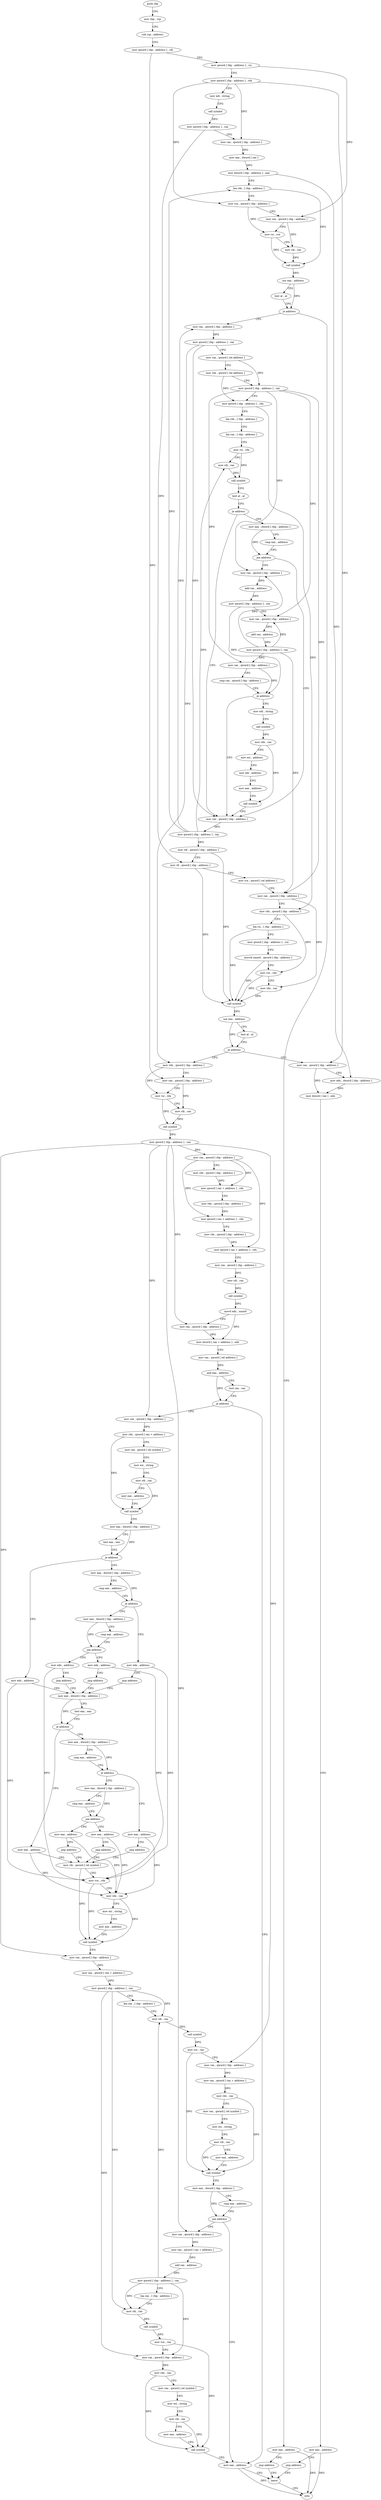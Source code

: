 digraph "func" {
"4273839" [label = "push rbp" ]
"4273840" [label = "mov rbp , rsp" ]
"4273843" [label = "sub rsp , address" ]
"4273850" [label = "mov qword [ rbp - address ] , rdi" ]
"4273854" [label = "mov qword [ rbp - address ] , rsi" ]
"4273858" [label = "mov qword [ rbp - address ] , rdx" ]
"4273865" [label = "mov edi , string" ]
"4273870" [label = "call symbol" ]
"4273875" [label = "mov qword [ rbp - address ] , rax" ]
"4273879" [label = "mov rax , qword [ rbp - address ]" ]
"4273886" [label = "mov eax , dword [ rax ]" ]
"4273888" [label = "mov dword [ rbp - address ] , eax" ]
"4273891" [label = "lea rdx , [ rbp - address ]" ]
"4273895" [label = "mov rcx , qword [ rbp - address ]" ]
"4273902" [label = "mov rax , qword [ rbp - address ]" ]
"4273906" [label = "mov rsi , rcx" ]
"4273909" [label = "mov rdi , rax" ]
"4273912" [label = "call symbol" ]
"4273917" [label = "xor eax , address" ]
"4273920" [label = "test al , al" ]
"4273922" [label = "je address" ]
"4273934" [label = "mov rax , qword [ rbp - address ]" ]
"4273924" [label = "mov eax , address" ]
"4273938" [label = "mov qword [ rbp - address ] , rax" ]
"4273942" [label = "mov rax , qword [ rel address ]" ]
"4273949" [label = "mov rdx , qword [ rel address ]" ]
"4273956" [label = "mov qword [ rbp - address ] , rax" ]
"4273960" [label = "mov qword [ rbp - address ] , rdx" ]
"4273964" [label = "lea rdx , [ rbp - address ]" ]
"4273968" [label = "lea rax , [ rbp - address ]" ]
"4273972" [label = "mov rsi , rdx" ]
"4273975" [label = "mov rdi , rax" ]
"4273978" [label = "call symbol" ]
"4273983" [label = "test al , al" ]
"4273985" [label = "je address" ]
"4274066" [label = "mov rax , qword [ rbp - address ]" ]
"4273987" [label = "mov eax , dword [ rbp - address ]" ]
"4273929" [label = "jmp address" ]
"4274549" [label = "leave" ]
"4274070" [label = "mov qword [ rbp - address ] , rax" ]
"4274074" [label = "mov rdi , qword [ rbp - address ]" ]
"4274078" [label = "mov r8 , qword [ rbp - address ]" ]
"4274082" [label = "mov rcx , qword [ rel address ]" ]
"4274089" [label = "mov rax , qword [ rbp - address ]" ]
"4274093" [label = "mov rdx , qword [ rbp - address ]" ]
"4274097" [label = "lea rsi , [ rbp - address ]" ]
"4274101" [label = "mov qword [ rbp - address ] , rcx" ]
"4274108" [label = "movsd xmm0 , qword [ rbp - address ]" ]
"4274116" [label = "mov rcx , rdx" ]
"4274119" [label = "mov rdx , rax" ]
"4274122" [label = "call symbol" ]
"4274127" [label = "xor eax , address" ]
"4274130" [label = "test al , al" ]
"4274132" [label = "je address" ]
"4274156" [label = "mov rdx , qword [ rbp - address ]" ]
"4274134" [label = "mov rax , qword [ rbp - address ]" ]
"4273990" [label = "cmp eax , address" ]
"4273993" [label = "jne address" ]
"4273995" [label = "mov rax , qword [ rbp - address ]" ]
"4274550" [label = "retn" ]
"4274160" [label = "mov rax , qword [ rbp - address ]" ]
"4274164" [label = "mov rsi , rdx" ]
"4274167" [label = "mov rdi , rax" ]
"4274170" [label = "call symbol" ]
"4274175" [label = "mov qword [ rbp - address ] , rax" ]
"4274179" [label = "mov rax , qword [ rbp - address ]" ]
"4274183" [label = "mov rdx , qword [ rbp - address ]" ]
"4274187" [label = "mov qword [ rax + address ] , rdx" ]
"4274191" [label = "mov rdx , qword [ rbp - address ]" ]
"4274195" [label = "mov qword [ rax + address ] , rdx" ]
"4274199" [label = "mov rdx , qword [ rbp - address ]" ]
"4274203" [label = "mov qword [ rax + address ] , rdx" ]
"4274207" [label = "mov rax , qword [ rbp - address ]" ]
"4274211" [label = "mov rdi , rax" ]
"4274214" [label = "call symbol" ]
"4274219" [label = "movd edx , xmm0" ]
"4274223" [label = "mov rax , qword [ rbp - address ]" ]
"4274227" [label = "mov dword [ rax + address ] , edx" ]
"4274230" [label = "mov rax , qword [ rel address ]" ]
"4274237" [label = "and eax , address" ]
"4274240" [label = "test rax , rax" ]
"4274243" [label = "je address" ]
"4274544" [label = "mov eax , address" ]
"4274249" [label = "mov rax , qword [ rbp - address ]" ]
"4274141" [label = "mov edx , dword [ rbp - address ]" ]
"4274144" [label = "mov dword [ rax ] , edx" ]
"4274146" [label = "mov eax , address" ]
"4274151" [label = "jmp address" ]
"4273999" [label = "add rax , address" ]
"4274005" [label = "mov qword [ rbp - address ] , rax" ]
"4274009" [label = "mov rax , qword [ rbp - address ]" ]
"4274013" [label = "add rax , address" ]
"4274019" [label = "mov qword [ rbp - address ] , rax" ]
"4274023" [label = "mov rax , qword [ rbp - address ]" ]
"4274027" [label = "cmp rax , qword [ rbp - address ]" ]
"4274031" [label = "je address" ]
"4274033" [label = "mov edi , string" ]
"4274253" [label = "mov rdx , qword [ rax + address ]" ]
"4274257" [label = "mov rax , qword [ rel symbol ]" ]
"4274264" [label = "mov esi , string" ]
"4274269" [label = "mov rdi , rax" ]
"4274272" [label = "mov eax , address" ]
"4274277" [label = "call symbol" ]
"4274282" [label = "mov eax , dword [ rbp - address ]" ]
"4274285" [label = "test eax , eax" ]
"4274287" [label = "je address" ]
"4274326" [label = "mov edx , address" ]
"4274289" [label = "mov eax , dword [ rbp - address ]" ]
"4274038" [label = "call symbol" ]
"4274043" [label = "mov rdx , rax" ]
"4274046" [label = "mov esi , address" ]
"4274051" [label = "mov edi , address" ]
"4274056" [label = "mov eax , address" ]
"4274061" [label = "call symbol" ]
"4274331" [label = "mov eax , dword [ rbp - address ]" ]
"4274292" [label = "cmp eax , address" ]
"4274295" [label = "je address" ]
"4274319" [label = "mov edx , address" ]
"4274297" [label = "mov eax , dword [ rbp - address ]" ]
"4274375" [label = "mov eax , address" ]
"4274380" [label = "mov rdi , qword [ rel symbol ]" ]
"4274338" [label = "mov eax , dword [ rbp - address ]" ]
"4274341" [label = "cmp eax , address" ]
"4274344" [label = "je address" ]
"4274368" [label = "mov eax , address" ]
"4274346" [label = "mov eax , dword [ rbp - address ]" ]
"4274324" [label = "jmp address" ]
"4274300" [label = "cmp eax , address" ]
"4274303" [label = "jne address" ]
"4274312" [label = "mov edx , address" ]
"4274305" [label = "mov edx , address" ]
"4274479" [label = "mov rax , qword [ rbp - address ]" ]
"4274483" [label = "mov rax , qword [ rax + address ]" ]
"4274487" [label = "add rax , address" ]
"4274493" [label = "mov qword [ rbp - address ] , rax" ]
"4274497" [label = "lea rax , [ rbp - address ]" ]
"4274501" [label = "mov rdi , rax" ]
"4274504" [label = "call symbol" ]
"4274509" [label = "mov rcx , rax" ]
"4274512" [label = "mov rax , qword [ rbp - address ]" ]
"4274516" [label = "mov rdx , rax" ]
"4274519" [label = "mov rax , qword [ rel symbol ]" ]
"4274526" [label = "mov esi , string" ]
"4274531" [label = "mov rdi , rax" ]
"4274534" [label = "mov eax , address" ]
"4274539" [label = "call symbol" ]
"4274373" [label = "jmp address" ]
"4274349" [label = "cmp eax , address" ]
"4274352" [label = "jne address" ]
"4274361" [label = "mov eax , address" ]
"4274354" [label = "mov eax , address" ]
"4274334" [label = "test eax , eax" ]
"4274336" [label = "je address" ]
"4274317" [label = "jmp address" ]
"4274310" [label = "jmp address" ]
"4274387" [label = "mov rcx , rdx" ]
"4274390" [label = "mov rdx , rax" ]
"4274393" [label = "mov esi , string" ]
"4274398" [label = "mov eax , address" ]
"4274403" [label = "call symbol" ]
"4274408" [label = "mov rax , qword [ rbp - address ]" ]
"4274412" [label = "mov rax , qword [ rax + address ]" ]
"4274416" [label = "mov qword [ rbp - address ] , rax" ]
"4274420" [label = "lea rax , [ rbp - address ]" ]
"4274424" [label = "mov rdi , rax" ]
"4274427" [label = "call symbol" ]
"4274432" [label = "mov rcx , rax" ]
"4274435" [label = "mov rax , qword [ rbp - address ]" ]
"4274439" [label = "mov rax , qword [ rax + address ]" ]
"4274443" [label = "mov rdx , rax" ]
"4274446" [label = "mov rax , qword [ rel symbol ]" ]
"4274453" [label = "mov esi , string" ]
"4274458" [label = "mov rdi , rax" ]
"4274461" [label = "mov eax , address" ]
"4274466" [label = "call symbol" ]
"4274471" [label = "mov eax , dword [ rbp - address ]" ]
"4274474" [label = "cmp eax , address" ]
"4274477" [label = "jne address" ]
"4274366" [label = "jmp address" ]
"4274359" [label = "jmp address" ]
"4273839" -> "4273840" [ label = "CFG" ]
"4273840" -> "4273843" [ label = "CFG" ]
"4273843" -> "4273850" [ label = "CFG" ]
"4273850" -> "4273854" [ label = "CFG" ]
"4273850" -> "4274160" [ label = "DFG" ]
"4273854" -> "4273858" [ label = "CFG" ]
"4273854" -> "4273902" [ label = "DFG" ]
"4273858" -> "4273865" [ label = "CFG" ]
"4273858" -> "4273879" [ label = "DFG" ]
"4273858" -> "4273895" [ label = "DFG" ]
"4273858" -> "4274134" [ label = "DFG" ]
"4273865" -> "4273870" [ label = "CFG" ]
"4273870" -> "4273875" [ label = "DFG" ]
"4273875" -> "4273879" [ label = "CFG" ]
"4273875" -> "4274078" [ label = "DFG" ]
"4273879" -> "4273886" [ label = "DFG" ]
"4273886" -> "4273888" [ label = "DFG" ]
"4273888" -> "4273891" [ label = "CFG" ]
"4273888" -> "4274141" [ label = "DFG" ]
"4273891" -> "4273895" [ label = "CFG" ]
"4273891" -> "4273912" [ label = "DFG" ]
"4273895" -> "4273902" [ label = "CFG" ]
"4273895" -> "4273906" [ label = "DFG" ]
"4273902" -> "4273906" [ label = "CFG" ]
"4273902" -> "4273909" [ label = "DFG" ]
"4273906" -> "4273909" [ label = "CFG" ]
"4273906" -> "4273912" [ label = "DFG" ]
"4273909" -> "4273912" [ label = "DFG" ]
"4273912" -> "4273917" [ label = "DFG" ]
"4273917" -> "4273920" [ label = "CFG" ]
"4273917" -> "4273922" [ label = "DFG" ]
"4273920" -> "4273922" [ label = "CFG" ]
"4273922" -> "4273934" [ label = "CFG" ]
"4273922" -> "4273924" [ label = "CFG" ]
"4273934" -> "4273938" [ label = "DFG" ]
"4273924" -> "4273929" [ label = "CFG" ]
"4273924" -> "4274550" [ label = "DFG" ]
"4273938" -> "4273942" [ label = "CFG" ]
"4273938" -> "4274066" [ label = "DFG" ]
"4273938" -> "4274156" [ label = "DFG" ]
"4273942" -> "4273949" [ label = "CFG" ]
"4273942" -> "4273956" [ label = "DFG" ]
"4273949" -> "4273956" [ label = "CFG" ]
"4273949" -> "4273960" [ label = "DFG" ]
"4273956" -> "4273960" [ label = "CFG" ]
"4273956" -> "4274089" [ label = "DFG" ]
"4273956" -> "4273995" [ label = "DFG" ]
"4273956" -> "4274009" [ label = "DFG" ]
"4273956" -> "4274023" [ label = "DFG" ]
"4273960" -> "4273964" [ label = "CFG" ]
"4273960" -> "4274093" [ label = "DFG" ]
"4273964" -> "4273968" [ label = "CFG" ]
"4273968" -> "4273972" [ label = "CFG" ]
"4273972" -> "4273975" [ label = "CFG" ]
"4273972" -> "4273978" [ label = "DFG" ]
"4273975" -> "4273978" [ label = "DFG" ]
"4273978" -> "4273983" [ label = "CFG" ]
"4273983" -> "4273985" [ label = "CFG" ]
"4273985" -> "4274066" [ label = "CFG" ]
"4273985" -> "4273987" [ label = "CFG" ]
"4274066" -> "4274070" [ label = "DFG" ]
"4273987" -> "4273990" [ label = "CFG" ]
"4273987" -> "4273993" [ label = "DFG" ]
"4273929" -> "4274549" [ label = "CFG" ]
"4274549" -> "4274550" [ label = "CFG" ]
"4274070" -> "4274074" [ label = "DFG" ]
"4274070" -> "4273891" [ label = "DFG" ]
"4274070" -> "4273934" [ label = "DFG" ]
"4274070" -> "4273975" [ label = "DFG" ]
"4274074" -> "4274078" [ label = "CFG" ]
"4274074" -> "4274122" [ label = "DFG" ]
"4274078" -> "4274082" [ label = "CFG" ]
"4274078" -> "4274122" [ label = "DFG" ]
"4274082" -> "4274089" [ label = "CFG" ]
"4274089" -> "4274093" [ label = "CFG" ]
"4274089" -> "4274119" [ label = "DFG" ]
"4274093" -> "4274097" [ label = "CFG" ]
"4274093" -> "4274116" [ label = "DFG" ]
"4274097" -> "4274101" [ label = "CFG" ]
"4274097" -> "4274122" [ label = "DFG" ]
"4274101" -> "4274108" [ label = "CFG" ]
"4274108" -> "4274116" [ label = "CFG" ]
"4274108" -> "4274122" [ label = "DFG" ]
"4274116" -> "4274119" [ label = "CFG" ]
"4274116" -> "4274122" [ label = "DFG" ]
"4274119" -> "4274122" [ label = "DFG" ]
"4274122" -> "4274127" [ label = "DFG" ]
"4274127" -> "4274130" [ label = "CFG" ]
"4274127" -> "4274132" [ label = "DFG" ]
"4274130" -> "4274132" [ label = "CFG" ]
"4274132" -> "4274156" [ label = "CFG" ]
"4274132" -> "4274134" [ label = "CFG" ]
"4274156" -> "4274160" [ label = "CFG" ]
"4274156" -> "4274164" [ label = "DFG" ]
"4274134" -> "4274141" [ label = "CFG" ]
"4274134" -> "4274144" [ label = "DFG" ]
"4273990" -> "4273993" [ label = "CFG" ]
"4273993" -> "4274066" [ label = "CFG" ]
"4273993" -> "4273995" [ label = "CFG" ]
"4273995" -> "4273999" [ label = "DFG" ]
"4274160" -> "4274164" [ label = "CFG" ]
"4274160" -> "4274167" [ label = "DFG" ]
"4274164" -> "4274167" [ label = "CFG" ]
"4274164" -> "4274170" [ label = "DFG" ]
"4274167" -> "4274170" [ label = "DFG" ]
"4274170" -> "4274175" [ label = "DFG" ]
"4274175" -> "4274179" [ label = "DFG" ]
"4274175" -> "4274223" [ label = "DFG" ]
"4274175" -> "4274249" [ label = "DFG" ]
"4274175" -> "4274408" [ label = "DFG" ]
"4274175" -> "4274435" [ label = "DFG" ]
"4274175" -> "4274479" [ label = "DFG" ]
"4274179" -> "4274183" [ label = "CFG" ]
"4274179" -> "4274187" [ label = "DFG" ]
"4274179" -> "4274195" [ label = "DFG" ]
"4274179" -> "4274203" [ label = "DFG" ]
"4274183" -> "4274187" [ label = "DFG" ]
"4274187" -> "4274191" [ label = "CFG" ]
"4274191" -> "4274195" [ label = "DFG" ]
"4274195" -> "4274199" [ label = "CFG" ]
"4274199" -> "4274203" [ label = "DFG" ]
"4274203" -> "4274207" [ label = "CFG" ]
"4274207" -> "4274211" [ label = "DFG" ]
"4274211" -> "4274214" [ label = "DFG" ]
"4274214" -> "4274219" [ label = "DFG" ]
"4274219" -> "4274223" [ label = "CFG" ]
"4274219" -> "4274227" [ label = "DFG" ]
"4274223" -> "4274227" [ label = "DFG" ]
"4274227" -> "4274230" [ label = "CFG" ]
"4274230" -> "4274237" [ label = "DFG" ]
"4274237" -> "4274240" [ label = "CFG" ]
"4274237" -> "4274243" [ label = "DFG" ]
"4274240" -> "4274243" [ label = "CFG" ]
"4274243" -> "4274544" [ label = "CFG" ]
"4274243" -> "4274249" [ label = "CFG" ]
"4274544" -> "4274549" [ label = "CFG" ]
"4274544" -> "4274550" [ label = "DFG" ]
"4274249" -> "4274253" [ label = "DFG" ]
"4274141" -> "4274144" [ label = "DFG" ]
"4274144" -> "4274146" [ label = "CFG" ]
"4274146" -> "4274151" [ label = "CFG" ]
"4274146" -> "4274550" [ label = "DFG" ]
"4274151" -> "4274549" [ label = "CFG" ]
"4273999" -> "4274005" [ label = "DFG" ]
"4274005" -> "4274009" [ label = "CFG" ]
"4274005" -> "4274031" [ label = "DFG" ]
"4274009" -> "4274013" [ label = "DFG" ]
"4274013" -> "4274019" [ label = "DFG" ]
"4274019" -> "4274023" [ label = "DFG" ]
"4274019" -> "4274089" [ label = "DFG" ]
"4274019" -> "4273995" [ label = "DFG" ]
"4274019" -> "4274009" [ label = "DFG" ]
"4274023" -> "4274027" [ label = "CFG" ]
"4274023" -> "4274031" [ label = "DFG" ]
"4274027" -> "4274031" [ label = "CFG" ]
"4274031" -> "4274066" [ label = "CFG" ]
"4274031" -> "4274033" [ label = "CFG" ]
"4274033" -> "4274038" [ label = "CFG" ]
"4274253" -> "4274257" [ label = "CFG" ]
"4274253" -> "4274277" [ label = "DFG" ]
"4274257" -> "4274264" [ label = "CFG" ]
"4274264" -> "4274269" [ label = "CFG" ]
"4274269" -> "4274272" [ label = "CFG" ]
"4274269" -> "4274277" [ label = "DFG" ]
"4274272" -> "4274277" [ label = "CFG" ]
"4274277" -> "4274282" [ label = "CFG" ]
"4274282" -> "4274285" [ label = "CFG" ]
"4274282" -> "4274287" [ label = "DFG" ]
"4274285" -> "4274287" [ label = "CFG" ]
"4274287" -> "4274326" [ label = "CFG" ]
"4274287" -> "4274289" [ label = "CFG" ]
"4274326" -> "4274331" [ label = "CFG" ]
"4274326" -> "4274387" [ label = "DFG" ]
"4274289" -> "4274292" [ label = "CFG" ]
"4274289" -> "4274295" [ label = "DFG" ]
"4274038" -> "4274043" [ label = "DFG" ]
"4274043" -> "4274046" [ label = "CFG" ]
"4274043" -> "4274061" [ label = "DFG" ]
"4274046" -> "4274051" [ label = "CFG" ]
"4274051" -> "4274056" [ label = "CFG" ]
"4274056" -> "4274061" [ label = "CFG" ]
"4274061" -> "4274066" [ label = "CFG" ]
"4274331" -> "4274334" [ label = "CFG" ]
"4274331" -> "4274336" [ label = "DFG" ]
"4274292" -> "4274295" [ label = "CFG" ]
"4274295" -> "4274319" [ label = "CFG" ]
"4274295" -> "4274297" [ label = "CFG" ]
"4274319" -> "4274324" [ label = "CFG" ]
"4274319" -> "4274387" [ label = "DFG" ]
"4274297" -> "4274300" [ label = "CFG" ]
"4274297" -> "4274303" [ label = "DFG" ]
"4274375" -> "4274380" [ label = "CFG" ]
"4274375" -> "4274390" [ label = "DFG" ]
"4274380" -> "4274387" [ label = "CFG" ]
"4274380" -> "4274403" [ label = "DFG" ]
"4274338" -> "4274341" [ label = "CFG" ]
"4274338" -> "4274344" [ label = "DFG" ]
"4274341" -> "4274344" [ label = "CFG" ]
"4274344" -> "4274368" [ label = "CFG" ]
"4274344" -> "4274346" [ label = "CFG" ]
"4274368" -> "4274373" [ label = "CFG" ]
"4274368" -> "4274390" [ label = "DFG" ]
"4274346" -> "4274349" [ label = "CFG" ]
"4274346" -> "4274352" [ label = "DFG" ]
"4274324" -> "4274331" [ label = "CFG" ]
"4274300" -> "4274303" [ label = "CFG" ]
"4274303" -> "4274312" [ label = "CFG" ]
"4274303" -> "4274305" [ label = "CFG" ]
"4274312" -> "4274317" [ label = "CFG" ]
"4274312" -> "4274387" [ label = "DFG" ]
"4274305" -> "4274310" [ label = "CFG" ]
"4274305" -> "4274387" [ label = "DFG" ]
"4274479" -> "4274483" [ label = "DFG" ]
"4274483" -> "4274487" [ label = "DFG" ]
"4274487" -> "4274493" [ label = "DFG" ]
"4274493" -> "4274497" [ label = "CFG" ]
"4274493" -> "4274424" [ label = "DFG" ]
"4274493" -> "4274512" [ label = "DFG" ]
"4274493" -> "4274501" [ label = "DFG" ]
"4274497" -> "4274501" [ label = "CFG" ]
"4274501" -> "4274504" [ label = "DFG" ]
"4274504" -> "4274509" [ label = "DFG" ]
"4274509" -> "4274512" [ label = "CFG" ]
"4274509" -> "4274539" [ label = "DFG" ]
"4274512" -> "4274516" [ label = "DFG" ]
"4274516" -> "4274519" [ label = "CFG" ]
"4274516" -> "4274539" [ label = "DFG" ]
"4274519" -> "4274526" [ label = "CFG" ]
"4274526" -> "4274531" [ label = "CFG" ]
"4274531" -> "4274534" [ label = "CFG" ]
"4274531" -> "4274539" [ label = "DFG" ]
"4274534" -> "4274539" [ label = "CFG" ]
"4274539" -> "4274544" [ label = "CFG" ]
"4274373" -> "4274380" [ label = "CFG" ]
"4274349" -> "4274352" [ label = "CFG" ]
"4274352" -> "4274361" [ label = "CFG" ]
"4274352" -> "4274354" [ label = "CFG" ]
"4274361" -> "4274366" [ label = "CFG" ]
"4274361" -> "4274390" [ label = "DFG" ]
"4274354" -> "4274359" [ label = "CFG" ]
"4274354" -> "4274390" [ label = "DFG" ]
"4274334" -> "4274336" [ label = "CFG" ]
"4274336" -> "4274375" [ label = "CFG" ]
"4274336" -> "4274338" [ label = "CFG" ]
"4274317" -> "4274331" [ label = "CFG" ]
"4274310" -> "4274331" [ label = "CFG" ]
"4274387" -> "4274390" [ label = "CFG" ]
"4274387" -> "4274403" [ label = "DFG" ]
"4274390" -> "4274393" [ label = "CFG" ]
"4274390" -> "4274403" [ label = "DFG" ]
"4274393" -> "4274398" [ label = "CFG" ]
"4274398" -> "4274403" [ label = "CFG" ]
"4274403" -> "4274408" [ label = "CFG" ]
"4274408" -> "4274412" [ label = "DFG" ]
"4274412" -> "4274416" [ label = "DFG" ]
"4274416" -> "4274420" [ label = "CFG" ]
"4274416" -> "4274512" [ label = "DFG" ]
"4274416" -> "4274424" [ label = "DFG" ]
"4274416" -> "4274501" [ label = "DFG" ]
"4274420" -> "4274424" [ label = "CFG" ]
"4274424" -> "4274427" [ label = "DFG" ]
"4274427" -> "4274432" [ label = "DFG" ]
"4274432" -> "4274435" [ label = "CFG" ]
"4274432" -> "4274466" [ label = "DFG" ]
"4274435" -> "4274439" [ label = "DFG" ]
"4274439" -> "4274443" [ label = "DFG" ]
"4274443" -> "4274446" [ label = "CFG" ]
"4274443" -> "4274466" [ label = "DFG" ]
"4274446" -> "4274453" [ label = "CFG" ]
"4274453" -> "4274458" [ label = "CFG" ]
"4274458" -> "4274461" [ label = "CFG" ]
"4274458" -> "4274466" [ label = "DFG" ]
"4274461" -> "4274466" [ label = "CFG" ]
"4274466" -> "4274471" [ label = "CFG" ]
"4274471" -> "4274474" [ label = "CFG" ]
"4274471" -> "4274477" [ label = "DFG" ]
"4274474" -> "4274477" [ label = "CFG" ]
"4274477" -> "4274544" [ label = "CFG" ]
"4274477" -> "4274479" [ label = "CFG" ]
"4274366" -> "4274380" [ label = "CFG" ]
"4274359" -> "4274380" [ label = "CFG" ]
}
